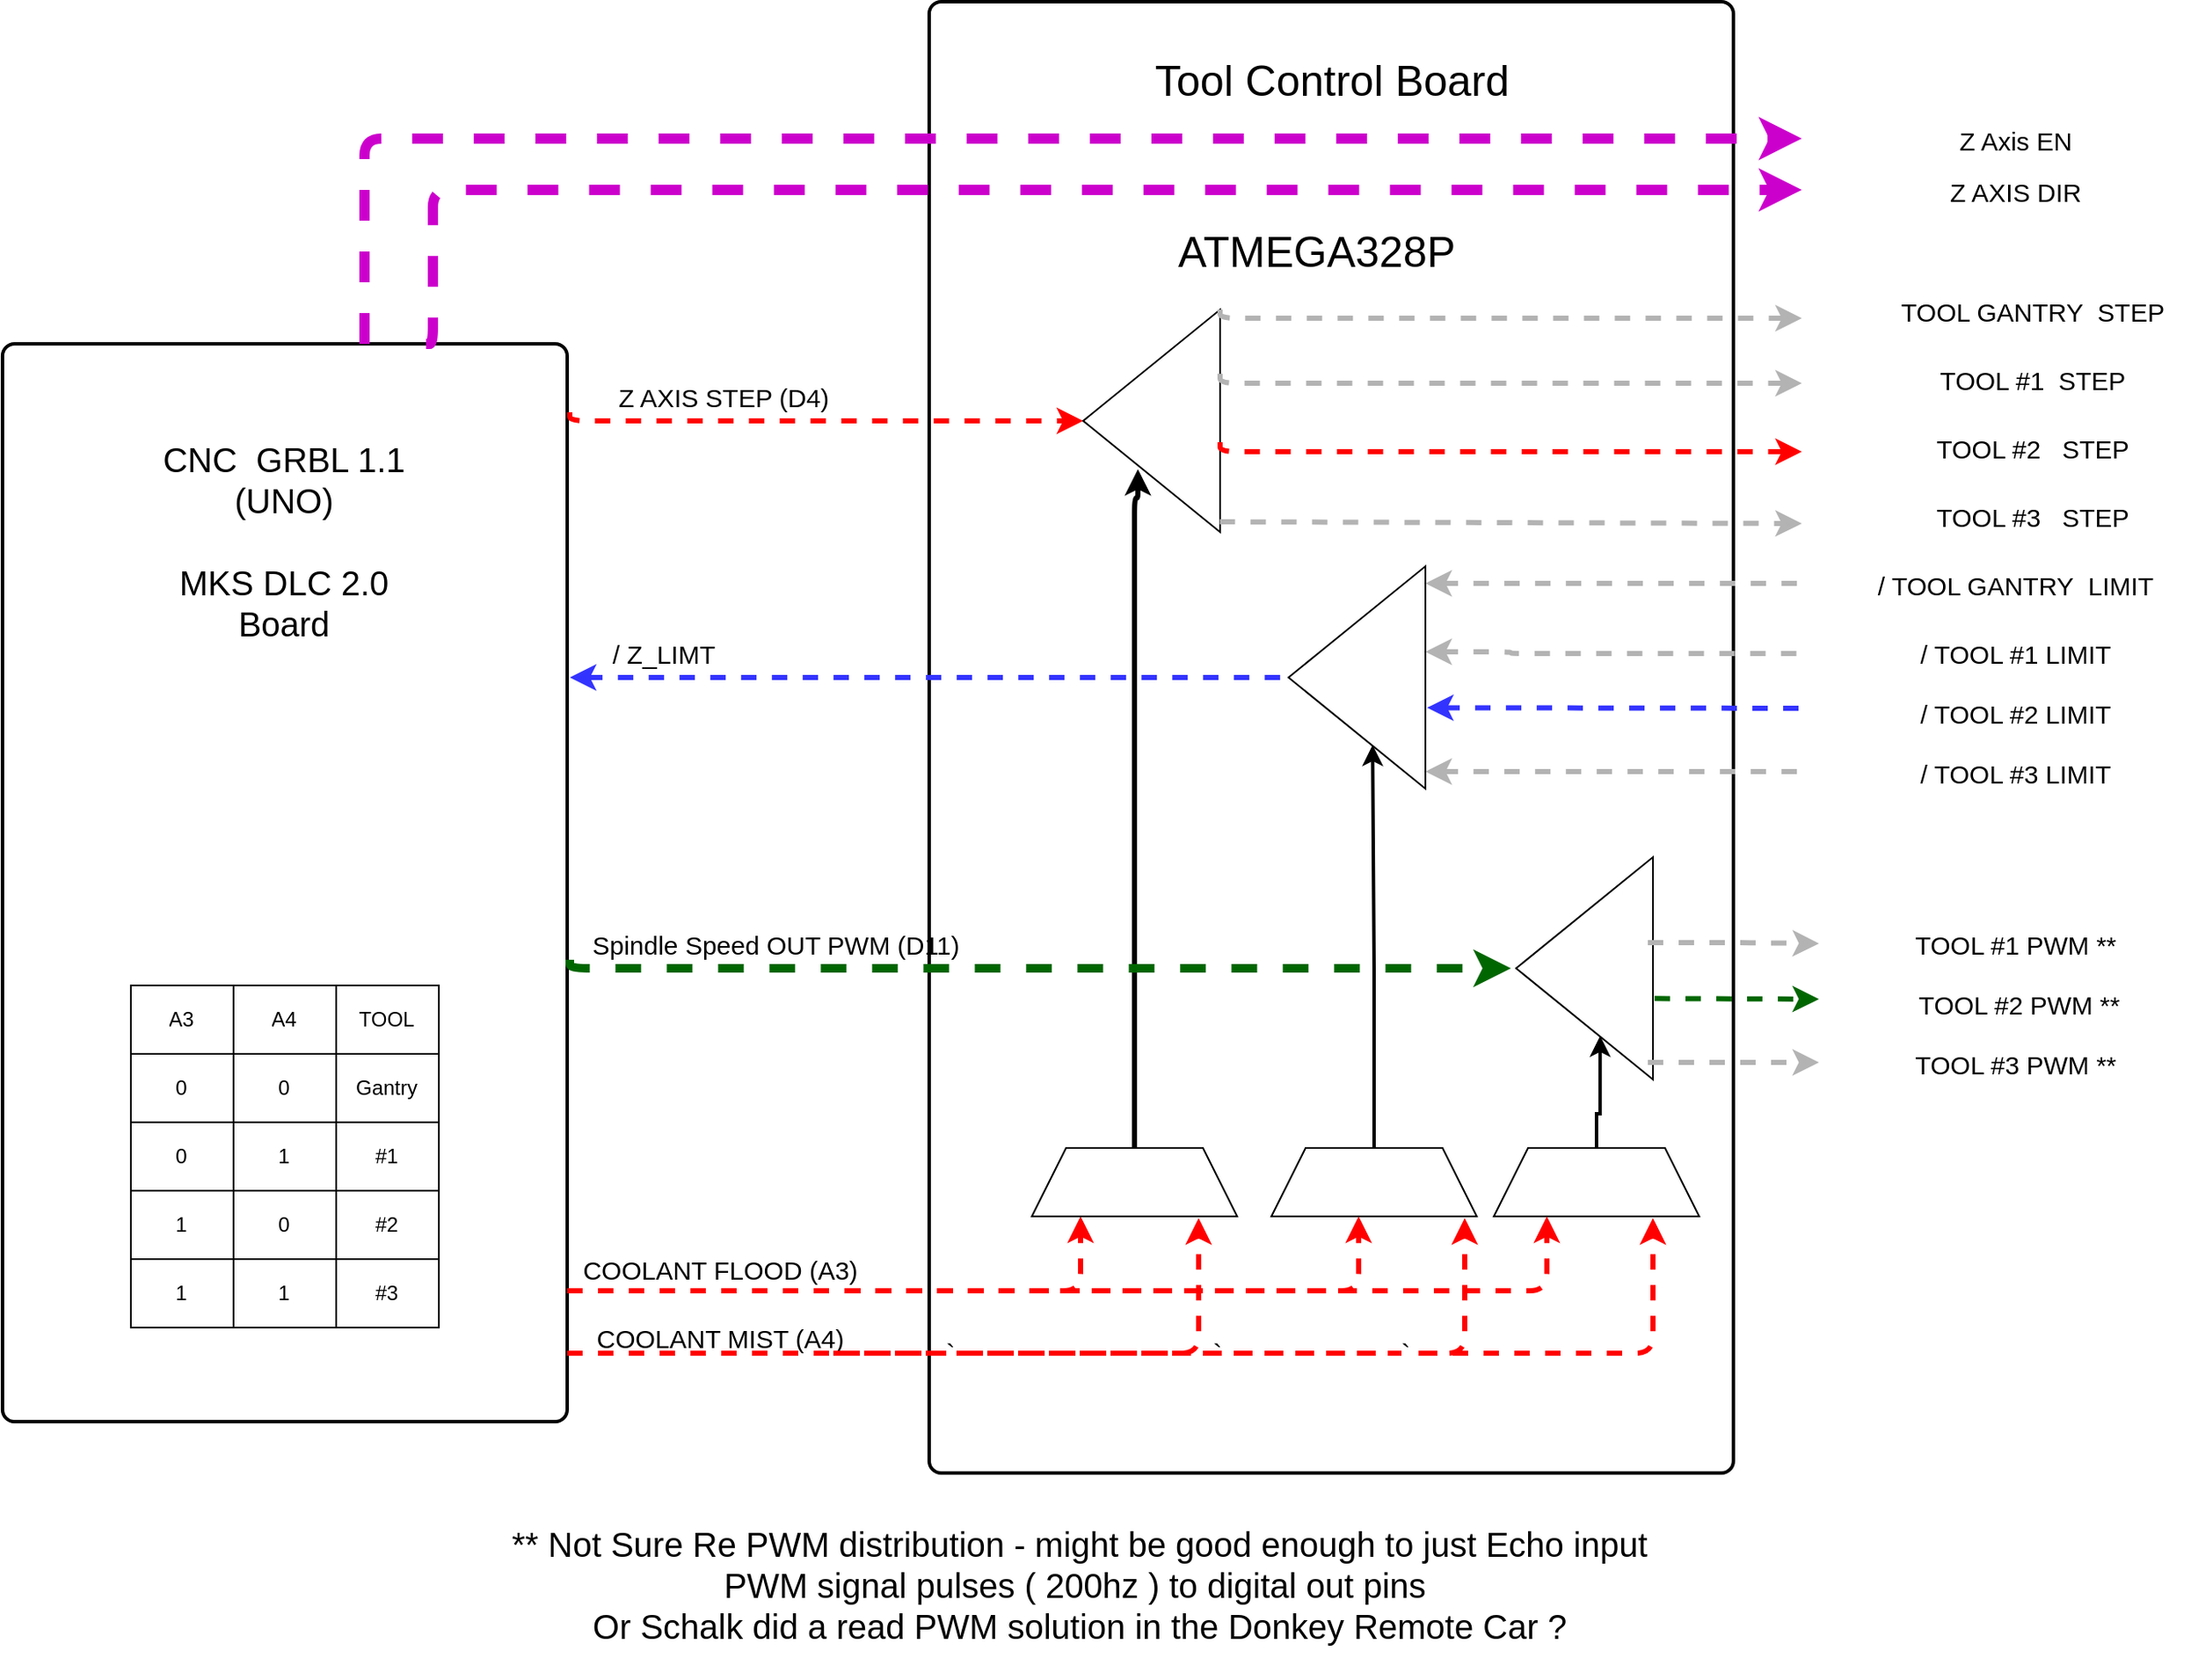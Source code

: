 <mxfile version="14.4.3" type="device"><diagram id="BZiwzY5ucXoEWTddCKs_" name="Page-1"><mxGraphModel dx="2395" dy="1358" grid="1" gridSize="10" guides="1" tooltips="1" connect="1" arrows="1" fold="1" page="1" pageScale="1" pageWidth="1654" pageHeight="1169" math="0" shadow="0"><root><mxCell id="0"/><mxCell id="1" parent="0"/><mxCell id="pe_v3kLvWqDzLlKiUTbb-13" value="" style="rounded=1;whiteSpace=wrap;html=1;absoluteArcSize=1;arcSize=14;strokeWidth=2;shadow=0;glass=0;comic=0;fillColor=none;gradientColor=none;fontSize=16;" vertex="1" parent="1"><mxGeometry x="860" y="80" width="470" height="860" as="geometry"/></mxCell><mxCell id="pe_v3kLvWqDzLlKiUTbb-4" value="&lt;p style=&quot;line-height: 100%&quot;&gt;&lt;font style=&quot;font-size: 15px&quot;&gt;Z AXIS STEP (D4)&lt;/font&gt;&lt;/p&gt;" style="text;html=1;strokeColor=none;fillColor=none;align=center;verticalAlign=middle;whiteSpace=wrap;rounded=0;labelBackgroundColor=none;fontSize=21;" vertex="1" parent="1"><mxGeometry x="675" y="300" width="130" height="20" as="geometry"/></mxCell><mxCell id="pe_v3kLvWqDzLlKiUTbb-1" value="" style="rounded=1;whiteSpace=wrap;html=1;absoluteArcSize=1;arcSize=14;strokeWidth=2;shadow=0;glass=0;comic=0;fillColor=none;gradientColor=none;fontSize=22;" vertex="1" parent="1"><mxGeometry x="318.47" y="280" width="330" height="630" as="geometry"/></mxCell><mxCell id="pe_v3kLvWqDzLlKiUTbb-2" value="CNC&amp;nbsp; GRBL 1.1 (UNO)&lt;br&gt;&lt;br&gt;MKS DLC 2.0&lt;br&gt;Board" style="text;html=1;strokeColor=none;fillColor=none;align=center;verticalAlign=middle;whiteSpace=wrap;rounded=0;fontSize=20;" vertex="1" parent="1"><mxGeometry x="408.47" y="320" width="150" height="150" as="geometry"/></mxCell><mxCell id="pe_v3kLvWqDzLlKiUTbb-3" value="" style="edgeStyle=segmentEdgeStyle;endArrow=classic;html=1;dashed=1;strokeColor=#FF0000;strokeWidth=3;fontSize=16;entryX=1;entryY=0.5;entryDx=0;entryDy=0;" edge="1" parent="1" target="pe_v3kLvWqDzLlKiUTbb-23"><mxGeometry width="50" height="50" relative="1" as="geometry"><mxPoint x="650" y="320" as="sourcePoint"/><mxPoint x="870" y="320" as="targetPoint"/><Array as="points"><mxPoint x="650" y="325"/></Array></mxGeometry></mxCell><mxCell id="pe_v3kLvWqDzLlKiUTbb-5" value="&lt;p style=&quot;line-height: 100%&quot;&gt;&lt;font style=&quot;font-size: 15px&quot;&gt;/ Z_LIMT&lt;/font&gt;&lt;/p&gt;" style="text;html=1;strokeColor=none;fillColor=none;align=center;verticalAlign=middle;whiteSpace=wrap;rounded=0;labelBackgroundColor=none;fontSize=21;" vertex="1" parent="1"><mxGeometry x="640" y="450" width="130" height="20" as="geometry"/></mxCell><mxCell id="pe_v3kLvWqDzLlKiUTbb-6" value="" style="edgeStyle=segmentEdgeStyle;endArrow=none;html=1;dashed=1;strokeWidth=3;fontSize=16;startArrow=classic;startFill=1;endFill=0;strokeColor=#3333FF;entryX=1;entryY=0.5;entryDx=0;entryDy=0;" edge="1" parent="1" target="pe_v3kLvWqDzLlKiUTbb-29"><mxGeometry width="50" height="50" relative="1" as="geometry"><mxPoint x="650" y="475" as="sourcePoint"/><mxPoint x="870" y="450" as="targetPoint"/><Array as="points"><mxPoint x="650" y="475"/></Array></mxGeometry></mxCell><mxCell id="pe_v3kLvWqDzLlKiUTbb-7" value="" style="edgeStyle=segmentEdgeStyle;endArrow=classic;html=1;dashed=1;strokeColor=#FF0000;strokeWidth=3;fontSize=16;entryX=0.25;entryY=1;entryDx=0;entryDy=0;" edge="1" parent="1"><mxGeometry width="50" height="50" relative="1" as="geometry"><mxPoint x="648.47" y="833.5" as="sourcePoint"/><mxPoint x="948.47" y="790" as="targetPoint"/></mxGeometry></mxCell><mxCell id="pe_v3kLvWqDzLlKiUTbb-8" value="`" style="edgeStyle=segmentEdgeStyle;endArrow=classic;html=1;dashed=1;strokeColor=#FF0000;strokeWidth=3;fontSize=16;entryX=0.825;entryY=1.025;entryDx=0;entryDy=0;entryPerimeter=0;" edge="1" parent="1"><mxGeometry width="50" height="50" relative="1" as="geometry"><mxPoint x="648.47" y="870" as="sourcePoint"/><mxPoint x="1017.47" y="791" as="targetPoint"/></mxGeometry></mxCell><mxCell id="pe_v3kLvWqDzLlKiUTbb-9" value="&lt;p style=&quot;line-height: 100%&quot;&gt;&lt;font style=&quot;font-size: 15px&quot;&gt;COOLANT FLOOD (A3)&lt;/font&gt;&lt;/p&gt;" style="text;html=1;strokeColor=none;fillColor=none;align=center;verticalAlign=middle;whiteSpace=wrap;rounded=0;labelBackgroundColor=none;fontSize=21;" vertex="1" parent="1"><mxGeometry x="648.47" y="810" width="180" height="20" as="geometry"/></mxCell><mxCell id="pe_v3kLvWqDzLlKiUTbb-12" value="&lt;p style=&quot;line-height: 100%&quot;&gt;&lt;font style=&quot;font-size: 15px&quot;&gt;COOLANT MIST (A4)&lt;/font&gt;&lt;/p&gt;" style="text;html=1;strokeColor=none;fillColor=none;align=center;verticalAlign=middle;whiteSpace=wrap;rounded=0;labelBackgroundColor=none;fontSize=21;" vertex="1" parent="1"><mxGeometry x="648.47" y="850" width="180" height="20" as="geometry"/></mxCell><mxCell id="pe_v3kLvWqDzLlKiUTbb-14" value="&lt;font style=&quot;font-size: 25px&quot;&gt;Tool Control Board&lt;/font&gt;" style="text;html=1;strokeColor=none;fillColor=none;align=center;verticalAlign=middle;whiteSpace=wrap;rounded=0;fontSize=20;" vertex="1" parent="1"><mxGeometry x="978.5" y="110" width="233" height="30" as="geometry"/></mxCell><mxCell id="pe_v3kLvWqDzLlKiUTbb-15" value="&lt;font style=&quot;font-size: 25px&quot;&gt;ATMEGA328P&lt;/font&gt;" style="text;html=1;strokeColor=none;fillColor=none;align=center;verticalAlign=middle;whiteSpace=wrap;rounded=0;fontSize=20;rotation=0;" vertex="1" parent="1"><mxGeometry x="970" y="210" width="233" height="30" as="geometry"/></mxCell><mxCell id="pe_v3kLvWqDzLlKiUTbb-18" value="" style="shape=trapezoid;perimeter=trapezoidPerimeter;whiteSpace=wrap;html=1;fixedSize=1;fontSize=20;" vertex="1" parent="1"><mxGeometry x="920" y="750" width="120" height="40" as="geometry"/></mxCell><mxCell id="pe_v3kLvWqDzLlKiUTbb-34" style="edgeStyle=orthogonalEdgeStyle;rounded=0;orthogonalLoop=1;jettySize=auto;html=1;entryX=0.386;entryY=0.196;entryDx=0;entryDy=0;entryPerimeter=0;startArrow=none;startFill=0;endArrow=classic;endFill=1;fontSize=20;strokeWidth=2;" edge="1" parent="1" source="pe_v3kLvWqDzLlKiUTbb-19" target="pe_v3kLvWqDzLlKiUTbb-29"><mxGeometry relative="1" as="geometry"/></mxCell><mxCell id="pe_v3kLvWqDzLlKiUTbb-19" value="" style="shape=trapezoid;perimeter=trapezoidPerimeter;whiteSpace=wrap;html=1;fixedSize=1;fontSize=20;" vertex="1" parent="1"><mxGeometry x="1060" y="750" width="120" height="40" as="geometry"/></mxCell><mxCell id="pe_v3kLvWqDzLlKiUTbb-21" value="`" style="edgeStyle=segmentEdgeStyle;endArrow=classic;html=1;dashed=1;strokeColor=#FF0000;strokeWidth=3;fontSize=16;entryX=0.825;entryY=1.025;entryDx=0;entryDy=0;entryPerimeter=0;" edge="1" parent="1"><mxGeometry width="50" height="50" relative="1" as="geometry"><mxPoint x="803.97" y="870" as="sourcePoint"/><mxPoint x="1172.97" y="791" as="targetPoint"/></mxGeometry></mxCell><mxCell id="pe_v3kLvWqDzLlKiUTbb-22" value="" style="edgeStyle=segmentEdgeStyle;endArrow=classic;html=1;dashed=1;strokeColor=#FF0000;strokeWidth=3;fontSize=16;entryX=0.25;entryY=1;entryDx=0;entryDy=0;" edge="1" parent="1"><mxGeometry width="50" height="50" relative="1" as="geometry"><mxPoint x="810.97" y="833.5" as="sourcePoint"/><mxPoint x="1110.97" y="790" as="targetPoint"/></mxGeometry></mxCell><mxCell id="pe_v3kLvWqDzLlKiUTbb-23" value="" style="triangle;whiteSpace=wrap;html=1;fontSize=20;rotation=-180;" vertex="1" parent="1"><mxGeometry x="950" y="260" width="80" height="130" as="geometry"/></mxCell><mxCell id="pe_v3kLvWqDzLlKiUTbb-24" value="" style="edgeStyle=segmentEdgeStyle;endArrow=classic;html=1;dashed=1;strokeWidth=3;fontSize=16;strokeColor=#B3B3B3;" edge="1" parent="1"><mxGeometry width="50" height="50" relative="1" as="geometry"><mxPoint x="1030" y="260" as="sourcePoint"/><mxPoint x="1370" y="265" as="targetPoint"/><Array as="points"><mxPoint x="1030" y="265"/></Array></mxGeometry></mxCell><mxCell id="pe_v3kLvWqDzLlKiUTbb-25" value="" style="edgeStyle=segmentEdgeStyle;endArrow=classic;html=1;dashed=1;strokeWidth=3;fontSize=16;strokeColor=#B3B3B3;exitX=0.003;exitY=0.046;exitDx=0;exitDy=0;exitPerimeter=0;" edge="1" parent="1" source="pe_v3kLvWqDzLlKiUTbb-23"><mxGeometry width="50" height="50" relative="1" as="geometry"><mxPoint x="1030" y="380" as="sourcePoint"/><mxPoint x="1370" y="385" as="targetPoint"/><Array as="points"><mxPoint x="1030" y="385"/></Array></mxGeometry></mxCell><mxCell id="pe_v3kLvWqDzLlKiUTbb-26" value="" style="edgeStyle=segmentEdgeStyle;endArrow=classic;html=1;dashed=1;strokeColor=#FF0000;strokeWidth=3;fontSize=16;" edge="1" parent="1"><mxGeometry width="50" height="50" relative="1" as="geometry"><mxPoint x="1030" y="337.5" as="sourcePoint"/><mxPoint x="1370" y="343" as="targetPoint"/><Array as="points"><mxPoint x="1030" y="342.5"/></Array></mxGeometry></mxCell><mxCell id="pe_v3kLvWqDzLlKiUTbb-27" value="" style="edgeStyle=segmentEdgeStyle;endArrow=classic;html=1;dashed=1;strokeWidth=3;fontSize=16;strokeColor=#B3B3B3;" edge="1" parent="1"><mxGeometry width="50" height="50" relative="1" as="geometry"><mxPoint x="1030" y="297.5" as="sourcePoint"/><mxPoint x="1370" y="303" as="targetPoint"/><Array as="points"><mxPoint x="1030" y="302.5"/></Array></mxGeometry></mxCell><mxCell id="pe_v3kLvWqDzLlKiUTbb-28" value="" style="edgeStyle=segmentEdgeStyle;endArrow=classic;html=1;strokeColor=#000000;strokeWidth=3;fontSize=16;exitX=0.5;exitY=0;exitDx=0;exitDy=0;entryX=0.6;entryY=0.283;entryDx=0;entryDy=0;entryPerimeter=0;" edge="1" parent="1" source="pe_v3kLvWqDzLlKiUTbb-18" target="pe_v3kLvWqDzLlKiUTbb-23"><mxGeometry width="50" height="50" relative="1" as="geometry"><mxPoint x="980" y="540" as="sourcePoint"/><mxPoint x="970" y="370" as="targetPoint"/><Array as="points"><mxPoint x="980" y="370"/><mxPoint x="982" y="370"/></Array></mxGeometry></mxCell><mxCell id="pe_v3kLvWqDzLlKiUTbb-29" value="" style="triangle;whiteSpace=wrap;html=1;fontSize=20;rotation=-180;" vertex="1" parent="1"><mxGeometry x="1070" y="410" width="80" height="130" as="geometry"/></mxCell><mxCell id="pe_v3kLvWqDzLlKiUTbb-30" value="" style="edgeStyle=segmentEdgeStyle;endArrow=none;html=1;dashed=1;strokeWidth=3;fontSize=16;strokeColor=#B3B3B3;endFill=0;startArrow=classic;startFill=1;" edge="1" parent="1"><mxGeometry width="50" height="50" relative="1" as="geometry"><mxPoint x="1150" y="420" as="sourcePoint"/><mxPoint x="1370" y="420" as="targetPoint"/><Array as="points"><mxPoint x="1190" y="420"/><mxPoint x="1190" y="420"/></Array></mxGeometry></mxCell><mxCell id="pe_v3kLvWqDzLlKiUTbb-31" value="" style="edgeStyle=segmentEdgeStyle;endArrow=none;html=1;dashed=1;strokeWidth=3;fontSize=16;strokeColor=#B3B3B3;endFill=0;startArrow=classic;startFill=1;" edge="1" parent="1"><mxGeometry width="50" height="50" relative="1" as="geometry"><mxPoint x="1150" y="530" as="sourcePoint"/><mxPoint x="1370" y="530" as="targetPoint"/><Array as="points"><mxPoint x="1250" y="530"/></Array></mxGeometry></mxCell><mxCell id="pe_v3kLvWqDzLlKiUTbb-32" value="" style="edgeStyle=segmentEdgeStyle;endArrow=none;html=1;dashed=1;strokeWidth=3;fontSize=16;endFill=0;startArrow=classic;startFill=1;exitX=-0.012;exitY=0.364;exitDx=0;exitDy=0;exitPerimeter=0;strokeColor=#3333FF;" edge="1" parent="1" source="pe_v3kLvWqDzLlKiUTbb-29"><mxGeometry width="50" height="50" relative="1" as="geometry"><mxPoint x="1150" y="487.5" as="sourcePoint"/><mxPoint x="1370" y="493" as="targetPoint"/><Array as="points"><mxPoint x="1150" y="493"/></Array></mxGeometry></mxCell><mxCell id="pe_v3kLvWqDzLlKiUTbb-33" value="" style="edgeStyle=segmentEdgeStyle;endArrow=none;html=1;dashed=1;strokeWidth=3;fontSize=16;strokeColor=#B3B3B3;endFill=0;startArrow=classic;startFill=1;" edge="1" parent="1"><mxGeometry width="50" height="50" relative="1" as="geometry"><mxPoint x="1150" y="460" as="sourcePoint"/><mxPoint x="1370" y="461" as="targetPoint"/><Array as="points"><mxPoint x="1200" y="460.5"/><mxPoint x="1250" y="460.5"/></Array></mxGeometry></mxCell><mxCell id="pe_v3kLvWqDzLlKiUTbb-36" value="&lt;p style=&quot;line-height: 100%&quot;&gt;&lt;font style=&quot;font-size: 15px&quot;&gt;TOOL GANTRY&amp;nbsp; STEP&lt;/font&gt;&lt;/p&gt;" style="text;html=1;strokeColor=none;fillColor=none;align=center;verticalAlign=middle;whiteSpace=wrap;rounded=0;labelBackgroundColor=none;fontSize=21;" vertex="1" parent="1"><mxGeometry x="1410" y="250" width="190" height="20" as="geometry"/></mxCell><mxCell id="pe_v3kLvWqDzLlKiUTbb-37" value="&lt;p style=&quot;line-height: 100%&quot;&gt;&lt;font style=&quot;font-size: 15px&quot;&gt;TOOL #1&amp;nbsp; STEP&lt;/font&gt;&lt;/p&gt;" style="text;html=1;strokeColor=none;fillColor=none;align=center;verticalAlign=middle;whiteSpace=wrap;rounded=0;labelBackgroundColor=none;fontSize=21;" vertex="1" parent="1"><mxGeometry x="1410" y="290" width="190" height="20" as="geometry"/></mxCell><mxCell id="pe_v3kLvWqDzLlKiUTbb-38" value="&lt;p style=&quot;line-height: 100%&quot;&gt;&lt;font style=&quot;font-size: 15px&quot;&gt;TOOL #2&amp;nbsp; &amp;nbsp;STEP&lt;/font&gt;&lt;/p&gt;" style="text;html=1;strokeColor=none;fillColor=none;align=center;verticalAlign=middle;whiteSpace=wrap;rounded=0;labelBackgroundColor=none;fontSize=21;" vertex="1" parent="1"><mxGeometry x="1410" y="330" width="190" height="20" as="geometry"/></mxCell><mxCell id="pe_v3kLvWqDzLlKiUTbb-39" value="&lt;p style=&quot;line-height: 100%&quot;&gt;&lt;font style=&quot;font-size: 15px&quot;&gt;TOOL #3&amp;nbsp; &amp;nbsp;STEP&lt;/font&gt;&lt;/p&gt;" style="text;html=1;strokeColor=none;fillColor=none;align=center;verticalAlign=middle;whiteSpace=wrap;rounded=0;labelBackgroundColor=none;fontSize=21;" vertex="1" parent="1"><mxGeometry x="1410" y="370" width="190" height="20" as="geometry"/></mxCell><mxCell id="pe_v3kLvWqDzLlKiUTbb-40" value="&lt;p style=&quot;line-height: 100%&quot;&gt;&lt;font style=&quot;font-size: 15px&quot;&gt;/ TOOL GANTRY&amp;nbsp; LIMIT&lt;/font&gt;&lt;/p&gt;" style="text;html=1;strokeColor=none;fillColor=none;align=center;verticalAlign=middle;whiteSpace=wrap;rounded=0;labelBackgroundColor=none;fontSize=21;" vertex="1" parent="1"><mxGeometry x="1400" y="410" width="190" height="20" as="geometry"/></mxCell><mxCell id="pe_v3kLvWqDzLlKiUTbb-41" value="&lt;p style=&quot;line-height: 100%&quot;&gt;&lt;font style=&quot;font-size: 15px&quot;&gt;/ TOOL #1 LIMIT&lt;/font&gt;&lt;/p&gt;" style="text;html=1;strokeColor=none;fillColor=none;align=center;verticalAlign=middle;whiteSpace=wrap;rounded=0;labelBackgroundColor=none;fontSize=21;" vertex="1" parent="1"><mxGeometry x="1400" y="450" width="190" height="20" as="geometry"/></mxCell><mxCell id="pe_v3kLvWqDzLlKiUTbb-42" value="&lt;p style=&quot;line-height: 100%&quot;&gt;&lt;font style=&quot;font-size: 15px&quot;&gt;/ TOOL #2 LIMIT&lt;/font&gt;&lt;/p&gt;" style="text;html=1;strokeColor=none;fillColor=none;align=center;verticalAlign=middle;whiteSpace=wrap;rounded=0;labelBackgroundColor=none;fontSize=21;" vertex="1" parent="1"><mxGeometry x="1400" y="485" width="190" height="20" as="geometry"/></mxCell><mxCell id="pe_v3kLvWqDzLlKiUTbb-43" value="&lt;p style=&quot;line-height: 100%&quot;&gt;&lt;font style=&quot;font-size: 15px&quot;&gt;/ TOOL #3 LIMIT&lt;/font&gt;&lt;/p&gt;" style="text;html=1;strokeColor=none;fillColor=none;align=center;verticalAlign=middle;whiteSpace=wrap;rounded=0;labelBackgroundColor=none;fontSize=21;" vertex="1" parent="1"><mxGeometry x="1400" y="520" width="190" height="20" as="geometry"/></mxCell><mxCell id="pe_v3kLvWqDzLlKiUTbb-45" value="" style="shape=table;html=1;whiteSpace=wrap;startSize=0;container=1;collapsible=0;childLayout=tableLayout;fontSize=20;" vertex="1" parent="1"><mxGeometry x="393.47" y="655" width="180" height="200" as="geometry"/></mxCell><mxCell id="pe_v3kLvWqDzLlKiUTbb-46" value="" style="shape=partialRectangle;html=1;whiteSpace=wrap;collapsible=0;dropTarget=0;pointerEvents=0;fillColor=none;top=0;left=0;bottom=0;right=0;points=[[0,0.5],[1,0.5]];portConstraint=eastwest;" vertex="1" parent="pe_v3kLvWqDzLlKiUTbb-45"><mxGeometry width="180" height="40" as="geometry"/></mxCell><mxCell id="pe_v3kLvWqDzLlKiUTbb-47" value="A3" style="shape=partialRectangle;html=1;whiteSpace=wrap;connectable=0;fillColor=none;top=0;left=0;bottom=0;right=0;overflow=hidden;" vertex="1" parent="pe_v3kLvWqDzLlKiUTbb-46"><mxGeometry width="60" height="40" as="geometry"/></mxCell><mxCell id="pe_v3kLvWqDzLlKiUTbb-48" value="A4" style="shape=partialRectangle;html=1;whiteSpace=wrap;connectable=0;fillColor=none;top=0;left=0;bottom=0;right=0;overflow=hidden;" vertex="1" parent="pe_v3kLvWqDzLlKiUTbb-46"><mxGeometry x="60" width="60" height="40" as="geometry"/></mxCell><mxCell id="pe_v3kLvWqDzLlKiUTbb-49" value="TOOL" style="shape=partialRectangle;html=1;whiteSpace=wrap;connectable=0;fillColor=none;top=0;left=0;bottom=0;right=0;overflow=hidden;" vertex="1" parent="pe_v3kLvWqDzLlKiUTbb-46"><mxGeometry x="120" width="60" height="40" as="geometry"/></mxCell><mxCell id="pe_v3kLvWqDzLlKiUTbb-50" value="" style="shape=partialRectangle;html=1;whiteSpace=wrap;collapsible=0;dropTarget=0;pointerEvents=0;fillColor=none;top=0;left=0;bottom=0;right=0;points=[[0,0.5],[1,0.5]];portConstraint=eastwest;" vertex="1" parent="pe_v3kLvWqDzLlKiUTbb-45"><mxGeometry y="40" width="180" height="40" as="geometry"/></mxCell><mxCell id="pe_v3kLvWqDzLlKiUTbb-51" value="0" style="shape=partialRectangle;html=1;whiteSpace=wrap;connectable=0;fillColor=none;top=0;left=0;bottom=0;right=0;overflow=hidden;" vertex="1" parent="pe_v3kLvWqDzLlKiUTbb-50"><mxGeometry width="60" height="40" as="geometry"/></mxCell><mxCell id="pe_v3kLvWqDzLlKiUTbb-52" value="0" style="shape=partialRectangle;html=1;whiteSpace=wrap;connectable=0;fillColor=none;top=0;left=0;bottom=0;right=0;overflow=hidden;" vertex="1" parent="pe_v3kLvWqDzLlKiUTbb-50"><mxGeometry x="60" width="60" height="40" as="geometry"/></mxCell><mxCell id="pe_v3kLvWqDzLlKiUTbb-53" value="Gantry" style="shape=partialRectangle;html=1;whiteSpace=wrap;connectable=0;fillColor=none;top=0;left=0;bottom=0;right=0;overflow=hidden;" vertex="1" parent="pe_v3kLvWqDzLlKiUTbb-50"><mxGeometry x="120" width="60" height="40" as="geometry"/></mxCell><mxCell id="pe_v3kLvWqDzLlKiUTbb-54" value="" style="shape=partialRectangle;html=1;whiteSpace=wrap;collapsible=0;dropTarget=0;pointerEvents=0;fillColor=none;top=0;left=0;bottom=0;right=0;points=[[0,0.5],[1,0.5]];portConstraint=eastwest;" vertex="1" parent="pe_v3kLvWqDzLlKiUTbb-45"><mxGeometry y="80" width="180" height="40" as="geometry"/></mxCell><mxCell id="pe_v3kLvWqDzLlKiUTbb-55" value="0" style="shape=partialRectangle;html=1;whiteSpace=wrap;connectable=0;fillColor=none;top=0;left=0;bottom=0;right=0;overflow=hidden;" vertex="1" parent="pe_v3kLvWqDzLlKiUTbb-54"><mxGeometry width="60" height="40" as="geometry"/></mxCell><mxCell id="pe_v3kLvWqDzLlKiUTbb-56" value="1" style="shape=partialRectangle;html=1;whiteSpace=wrap;connectable=0;fillColor=none;top=0;left=0;bottom=0;right=0;overflow=hidden;" vertex="1" parent="pe_v3kLvWqDzLlKiUTbb-54"><mxGeometry x="60" width="60" height="40" as="geometry"/></mxCell><mxCell id="pe_v3kLvWqDzLlKiUTbb-57" value="#1" style="shape=partialRectangle;html=1;whiteSpace=wrap;connectable=0;fillColor=none;top=0;left=0;bottom=0;right=0;overflow=hidden;" vertex="1" parent="pe_v3kLvWqDzLlKiUTbb-54"><mxGeometry x="120" width="60" height="40" as="geometry"/></mxCell><mxCell id="pe_v3kLvWqDzLlKiUTbb-58" style="shape=partialRectangle;html=1;whiteSpace=wrap;collapsible=0;dropTarget=0;pointerEvents=0;fillColor=none;top=0;left=0;bottom=0;right=0;points=[[0,0.5],[1,0.5]];portConstraint=eastwest;" vertex="1" parent="pe_v3kLvWqDzLlKiUTbb-45"><mxGeometry y="120" width="180" height="40" as="geometry"/></mxCell><mxCell id="pe_v3kLvWqDzLlKiUTbb-59" value="1" style="shape=partialRectangle;html=1;whiteSpace=wrap;connectable=0;fillColor=none;top=0;left=0;bottom=0;right=0;overflow=hidden;" vertex="1" parent="pe_v3kLvWqDzLlKiUTbb-58"><mxGeometry width="60" height="40" as="geometry"/></mxCell><mxCell id="pe_v3kLvWqDzLlKiUTbb-60" value="0" style="shape=partialRectangle;html=1;whiteSpace=wrap;connectable=0;fillColor=none;top=0;left=0;bottom=0;right=0;overflow=hidden;" vertex="1" parent="pe_v3kLvWqDzLlKiUTbb-58"><mxGeometry x="60" width="60" height="40" as="geometry"/></mxCell><mxCell id="pe_v3kLvWqDzLlKiUTbb-61" value="#2" style="shape=partialRectangle;html=1;whiteSpace=wrap;connectable=0;fillColor=none;top=0;left=0;bottom=0;right=0;overflow=hidden;" vertex="1" parent="pe_v3kLvWqDzLlKiUTbb-58"><mxGeometry x="120" width="60" height="40" as="geometry"/></mxCell><mxCell id="pe_v3kLvWqDzLlKiUTbb-62" style="shape=partialRectangle;html=1;whiteSpace=wrap;collapsible=0;dropTarget=0;pointerEvents=0;fillColor=none;top=0;left=0;bottom=0;right=0;points=[[0,0.5],[1,0.5]];portConstraint=eastwest;" vertex="1" parent="pe_v3kLvWqDzLlKiUTbb-45"><mxGeometry y="160" width="180" height="40" as="geometry"/></mxCell><mxCell id="pe_v3kLvWqDzLlKiUTbb-63" value="1" style="shape=partialRectangle;html=1;whiteSpace=wrap;connectable=0;fillColor=none;top=0;left=0;bottom=0;right=0;overflow=hidden;" vertex="1" parent="pe_v3kLvWqDzLlKiUTbb-62"><mxGeometry width="60" height="40" as="geometry"/></mxCell><mxCell id="pe_v3kLvWqDzLlKiUTbb-64" value="1" style="shape=partialRectangle;html=1;whiteSpace=wrap;connectable=0;fillColor=none;top=0;left=0;bottom=0;right=0;overflow=hidden;" vertex="1" parent="pe_v3kLvWqDzLlKiUTbb-62"><mxGeometry x="60" width="60" height="40" as="geometry"/></mxCell><mxCell id="pe_v3kLvWqDzLlKiUTbb-65" value="#3" style="shape=partialRectangle;html=1;whiteSpace=wrap;connectable=0;fillColor=none;top=0;left=0;bottom=0;right=0;overflow=hidden;" vertex="1" parent="pe_v3kLvWqDzLlKiUTbb-62"><mxGeometry x="120" width="60" height="40" as="geometry"/></mxCell><mxCell id="pe_v3kLvWqDzLlKiUTbb-66" value="&lt;p style=&quot;line-height: 100%&quot;&gt;&lt;font style=&quot;font-size: 15px&quot;&gt;Spindle Speed OUT PWM (D11)&lt;/font&gt;&lt;/p&gt;" style="text;html=1;strokeColor=none;fillColor=none;align=center;verticalAlign=middle;whiteSpace=wrap;rounded=0;labelBackgroundColor=none;fontSize=21;" vertex="1" parent="1"><mxGeometry x="648.47" y="620" width="245" height="20" as="geometry"/></mxCell><mxCell id="pe_v3kLvWqDzLlKiUTbb-67" value="" style="edgeStyle=segmentEdgeStyle;endArrow=classic;html=1;dashed=1;strokeWidth=5;fontSize=16;strokeColor=#006600;" edge="1" parent="1"><mxGeometry width="50" height="50" relative="1" as="geometry"><mxPoint x="650" y="640" as="sourcePoint"/><mxPoint x="1200" y="645" as="targetPoint"/><Array as="points"><mxPoint x="650" y="645"/></Array></mxGeometry></mxCell><mxCell id="pe_v3kLvWqDzLlKiUTbb-68" style="edgeStyle=orthogonalEdgeStyle;rounded=0;orthogonalLoop=1;jettySize=auto;html=1;entryX=0.386;entryY=0.196;entryDx=0;entryDy=0;entryPerimeter=0;startArrow=none;startFill=0;endArrow=classic;endFill=1;fontSize=20;strokeWidth=2;" edge="1" parent="1" source="pe_v3kLvWqDzLlKiUTbb-69" target="pe_v3kLvWqDzLlKiUTbb-70"><mxGeometry relative="1" as="geometry"/></mxCell><mxCell id="pe_v3kLvWqDzLlKiUTbb-69" value="" style="shape=trapezoid;perimeter=trapezoidPerimeter;whiteSpace=wrap;html=1;fixedSize=1;fontSize=20;" vertex="1" parent="1"><mxGeometry x="1190" y="750" width="120" height="40" as="geometry"/></mxCell><mxCell id="pe_v3kLvWqDzLlKiUTbb-70" value="" style="triangle;whiteSpace=wrap;html=1;fontSize=20;rotation=-180;" vertex="1" parent="1"><mxGeometry x="1203" y="580" width="80" height="130" as="geometry"/></mxCell><mxCell id="pe_v3kLvWqDzLlKiUTbb-72" value="" style="edgeStyle=segmentEdgeStyle;endArrow=classic;html=1;dashed=1;strokeWidth=3;fontSize=16;strokeColor=#B3B3B3;endFill=1;startArrow=none;startFill=0;" edge="1" parent="1"><mxGeometry width="50" height="50" relative="1" as="geometry"><mxPoint x="1280" y="700" as="sourcePoint"/><mxPoint x="1380" y="700" as="targetPoint"/><Array as="points"><mxPoint x="1380" y="700"/></Array></mxGeometry></mxCell><mxCell id="pe_v3kLvWqDzLlKiUTbb-73" value="" style="edgeStyle=segmentEdgeStyle;endArrow=classic;html=1;dashed=1;strokeWidth=3;fontSize=16;endFill=1;startArrow=none;startFill=0;exitX=-0.012;exitY=0.364;exitDx=0;exitDy=0;exitPerimeter=0;strokeColor=#006600;" edge="1" parent="1" source="pe_v3kLvWqDzLlKiUTbb-70"><mxGeometry width="50" height="50" relative="1" as="geometry"><mxPoint x="1280" y="687.5" as="sourcePoint"/><mxPoint x="1380" y="663" as="targetPoint"/><Array as="points"><mxPoint x="1380" y="663"/></Array></mxGeometry></mxCell><mxCell id="pe_v3kLvWqDzLlKiUTbb-74" value="" style="edgeStyle=segmentEdgeStyle;endArrow=classic;html=1;dashed=1;strokeWidth=3;fontSize=16;strokeColor=#B3B3B3;endFill=1;startArrow=none;startFill=0;" edge="1" parent="1"><mxGeometry width="50" height="50" relative="1" as="geometry"><mxPoint x="1280" y="630" as="sourcePoint"/><mxPoint x="1380" y="630.5" as="targetPoint"/><Array as="points"><mxPoint x="1330" y="630.5"/><mxPoint x="1380" y="630.5"/></Array></mxGeometry></mxCell><mxCell id="pe_v3kLvWqDzLlKiUTbb-75" value="&lt;p style=&quot;line-height: 100%&quot;&gt;&lt;font style=&quot;font-size: 15px&quot;&gt;TOOL #1 PWM **&lt;/font&gt;&lt;/p&gt;" style="text;html=1;strokeColor=none;fillColor=none;align=center;verticalAlign=middle;whiteSpace=wrap;rounded=0;labelBackgroundColor=none;fontSize=21;" vertex="1" parent="1"><mxGeometry x="1400" y="620" width="190" height="20" as="geometry"/></mxCell><mxCell id="pe_v3kLvWqDzLlKiUTbb-76" value="&lt;p style=&quot;line-height: 100%&quot;&gt;&lt;font style=&quot;font-size: 15px&quot;&gt;&amp;nbsp;TOOL #2 PWM **&lt;/font&gt;&lt;/p&gt;" style="text;html=1;strokeColor=none;fillColor=none;align=center;verticalAlign=middle;whiteSpace=wrap;rounded=0;labelBackgroundColor=none;fontSize=21;" vertex="1" parent="1"><mxGeometry x="1400" y="655" width="190" height="20" as="geometry"/></mxCell><mxCell id="pe_v3kLvWqDzLlKiUTbb-77" value="&lt;p style=&quot;line-height: 100%&quot;&gt;&lt;font style=&quot;font-size: 15px&quot;&gt;TOOL #3 PWM **&lt;/font&gt;&lt;/p&gt;" style="text;html=1;strokeColor=none;fillColor=none;align=center;verticalAlign=middle;whiteSpace=wrap;rounded=0;labelBackgroundColor=none;fontSize=21;" vertex="1" parent="1"><mxGeometry x="1400" y="690" width="190" height="20" as="geometry"/></mxCell><mxCell id="pe_v3kLvWqDzLlKiUTbb-79" value="`" style="edgeStyle=segmentEdgeStyle;endArrow=classic;html=1;dashed=1;strokeColor=#FF0000;strokeWidth=3;fontSize=16;entryX=0.825;entryY=1.025;entryDx=0;entryDy=0;entryPerimeter=0;" edge="1" parent="1"><mxGeometry width="50" height="50" relative="1" as="geometry"><mxPoint x="913.96" y="870" as="sourcePoint"/><mxPoint x="1282.96" y="791" as="targetPoint"/></mxGeometry></mxCell><mxCell id="pe_v3kLvWqDzLlKiUTbb-80" value="" style="edgeStyle=segmentEdgeStyle;endArrow=classic;html=1;dashed=1;strokeColor=#FF0000;strokeWidth=3;fontSize=16;entryX=0.25;entryY=1;entryDx=0;entryDy=0;" edge="1" parent="1"><mxGeometry width="50" height="50" relative="1" as="geometry"><mxPoint x="920.96" y="833.5" as="sourcePoint"/><mxPoint x="1220.96" y="790" as="targetPoint"/></mxGeometry></mxCell><mxCell id="pe_v3kLvWqDzLlKiUTbb-81" value="** Not Sure Re PWM distribution - might be good enough to just Echo input PWM signal pulses ( 200hz ) to digital out pins&amp;nbsp;&lt;br&gt;Or Schalk did a read PWM solution in the Donkey Remote Car ?" style="text;html=1;strokeColor=none;fillColor=none;align=center;verticalAlign=middle;whiteSpace=wrap;rounded=0;fontSize=20;" vertex="1" parent="1"><mxGeometry x="613" y="950" width="670" height="110" as="geometry"/></mxCell><mxCell id="pe_v3kLvWqDzLlKiUTbb-82" value="" style="edgeStyle=segmentEdgeStyle;endArrow=classic;html=1;dashed=1;strokeWidth=6;fontSize=16;exitX=0.75;exitY=0;exitDx=0;exitDy=0;strokeColor=#CC00CC;" edge="1" parent="1" source="pe_v3kLvWqDzLlKiUTbb-1"><mxGeometry width="50" height="50" relative="1" as="geometry"><mxPoint x="598.41" y="160" as="sourcePoint"/><mxPoint x="1370" y="190" as="targetPoint"/><Array as="points"><mxPoint x="570" y="280"/><mxPoint x="570" y="190"/></Array></mxGeometry></mxCell><mxCell id="pe_v3kLvWqDzLlKiUTbb-83" value="" style="edgeStyle=segmentEdgeStyle;endArrow=classic;html=1;dashed=1;strokeWidth=6;fontSize=16;strokeColor=#CC00CC;" edge="1" parent="1" source="pe_v3kLvWqDzLlKiUTbb-1"><mxGeometry width="50" height="50" relative="1" as="geometry"><mxPoint x="525.97" y="250" as="sourcePoint"/><mxPoint x="1370" y="160" as="targetPoint"/><Array as="points"><mxPoint x="530" y="160"/></Array></mxGeometry></mxCell><mxCell id="pe_v3kLvWqDzLlKiUTbb-84" value="&lt;p style=&quot;line-height: 100%&quot;&gt;&lt;font style=&quot;font-size: 15px&quot;&gt;Z Axis EN&lt;/font&gt;&lt;/p&gt;" style="text;html=1;strokeColor=none;fillColor=none;align=center;verticalAlign=middle;whiteSpace=wrap;rounded=0;labelBackgroundColor=none;fontSize=21;" vertex="1" parent="1"><mxGeometry x="1400" y="150" width="190" height="20" as="geometry"/></mxCell><mxCell id="pe_v3kLvWqDzLlKiUTbb-85" value="&lt;p style=&quot;line-height: 100%&quot;&gt;&lt;font style=&quot;font-size: 15px&quot;&gt;Z AXIS DIR&lt;/font&gt;&lt;/p&gt;" style="text;html=1;strokeColor=none;fillColor=none;align=center;verticalAlign=middle;whiteSpace=wrap;rounded=0;labelBackgroundColor=none;fontSize=21;" vertex="1" parent="1"><mxGeometry x="1400" y="180" width="190" height="20" as="geometry"/></mxCell></root></mxGraphModel></diagram></mxfile>